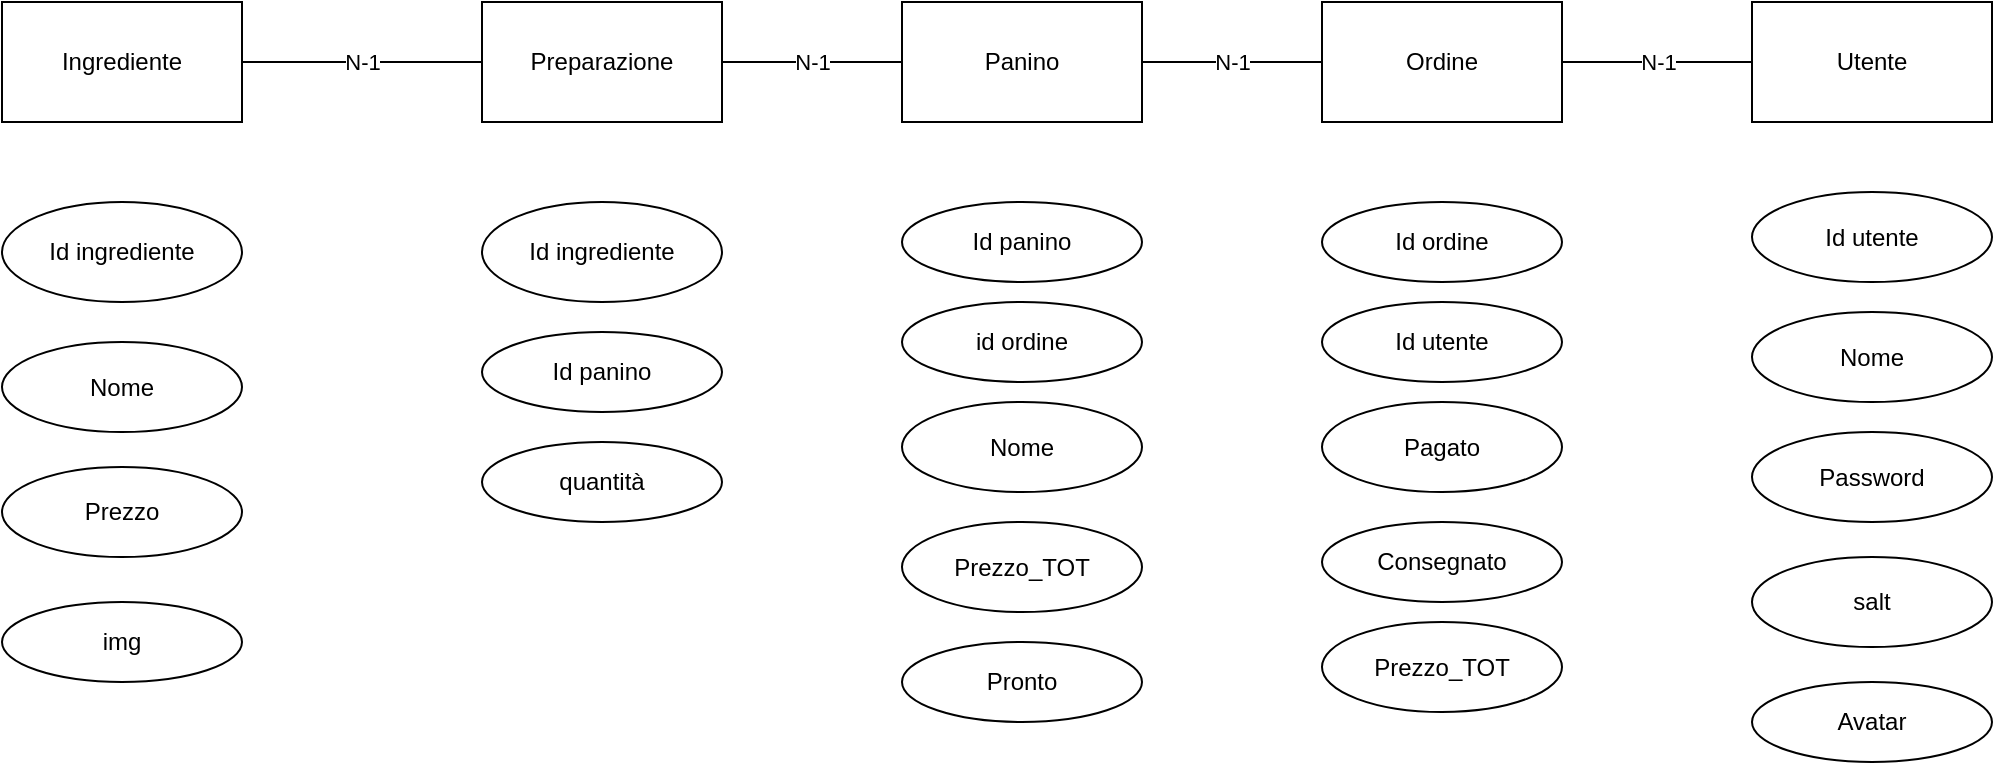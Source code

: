 <mxfile version="20.8.20" type="device"><diagram id="R2lEEEUBdFMjLlhIrx00" name="Page-1"><mxGraphModel dx="2097" dy="685" grid="1" gridSize="10" guides="1" tooltips="1" connect="1" arrows="1" fold="1" page="1" pageScale="1" pageWidth="850" pageHeight="1100" math="0" shadow="0" extFonts="Permanent Marker^https://fonts.googleapis.com/css?family=Permanent+Marker"><root><mxCell id="0"/><mxCell id="1" parent="0"/><mxCell id="2glVQEOcMKU5zCFe7ZSl-21" value="N-1" style="edgeStyle=orthogonalEdgeStyle;rounded=0;orthogonalLoop=1;jettySize=auto;html=1;exitX=1;exitY=0.5;exitDx=0;exitDy=0;entryX=0;entryY=0.5;entryDx=0;entryDy=0;endArrow=none;endFill=0;" parent="1" source="2glVQEOcMKU5zCFe7ZSl-1" target="2glVQEOcMKU5zCFe7ZSl-4" edge="1"><mxGeometry relative="1" as="geometry"/></mxCell><mxCell id="2glVQEOcMKU5zCFe7ZSl-1" value="Ingrediente" style="rounded=0;whiteSpace=wrap;html=1;" parent="1" vertex="1"><mxGeometry x="-800" y="60" width="120" height="60" as="geometry"/></mxCell><mxCell id="2glVQEOcMKU5zCFe7ZSl-23" value="N-1" style="edgeStyle=orthogonalEdgeStyle;rounded=0;orthogonalLoop=1;jettySize=auto;html=1;exitX=1;exitY=0.5;exitDx=0;exitDy=0;entryX=0;entryY=0.5;entryDx=0;entryDy=0;endArrow=none;endFill=0;" parent="1" source="2glVQEOcMKU5zCFe7ZSl-2" target="2glVQEOcMKU5zCFe7ZSl-3" edge="1"><mxGeometry relative="1" as="geometry"/></mxCell><mxCell id="2glVQEOcMKU5zCFe7ZSl-2" value="Ordine" style="rounded=0;whiteSpace=wrap;html=1;" parent="1" vertex="1"><mxGeometry x="-140" y="60" width="120" height="60" as="geometry"/></mxCell><mxCell id="2glVQEOcMKU5zCFe7ZSl-3" value="Utente" style="rounded=0;whiteSpace=wrap;html=1;" parent="1" vertex="1"><mxGeometry x="75" y="60" width="120" height="60" as="geometry"/></mxCell><mxCell id="2glVQEOcMKU5zCFe7ZSl-4" value="Preparazione" style="rounded=0;whiteSpace=wrap;html=1;" parent="1" vertex="1"><mxGeometry x="-560" y="60" width="120" height="60" as="geometry"/></mxCell><mxCell id="2glVQEOcMKU5zCFe7ZSl-5" value="Id ingrediente" style="ellipse;whiteSpace=wrap;html=1;" parent="1" vertex="1"><mxGeometry x="-560" y="160" width="120" height="50" as="geometry"/></mxCell><mxCell id="2glVQEOcMKU5zCFe7ZSl-6" value="Nome" style="ellipse;whiteSpace=wrap;html=1;" parent="1" vertex="1"><mxGeometry x="-800" y="230" width="120" height="45" as="geometry"/></mxCell><mxCell id="2glVQEOcMKU5zCFe7ZSl-7" value="Pagato" style="ellipse;whiteSpace=wrap;html=1;" parent="1" vertex="1"><mxGeometry x="-140" y="260" width="120" height="45" as="geometry"/></mxCell><mxCell id="2glVQEOcMKU5zCFe7ZSl-8" value="Consegnato" style="ellipse;whiteSpace=wrap;html=1;" parent="1" vertex="1"><mxGeometry x="-140" y="320" width="120" height="40" as="geometry"/></mxCell><mxCell id="2glVQEOcMKU5zCFe7ZSl-10" value="Id utente" style="ellipse;whiteSpace=wrap;html=1;" parent="1" vertex="1"><mxGeometry x="75" y="155" width="120" height="45" as="geometry"/></mxCell><mxCell id="2glVQEOcMKU5zCFe7ZSl-11" value="Id ordine" style="ellipse;whiteSpace=wrap;html=1;" parent="1" vertex="1"><mxGeometry x="-140" y="160" width="120" height="40" as="geometry"/></mxCell><mxCell id="2glVQEOcMKU5zCFe7ZSl-12" value="Prezzo" style="ellipse;whiteSpace=wrap;html=1;" parent="1" vertex="1"><mxGeometry x="-800" y="292.5" width="120" height="45" as="geometry"/></mxCell><mxCell id="2glVQEOcMKU5zCFe7ZSl-13" value="Id panino" style="ellipse;whiteSpace=wrap;html=1;" parent="1" vertex="1"><mxGeometry x="-560" y="225" width="120" height="40" as="geometry"/></mxCell><mxCell id="2glVQEOcMKU5zCFe7ZSl-14" value="Id utente" style="ellipse;whiteSpace=wrap;html=1;" parent="1" vertex="1"><mxGeometry x="-140" y="210" width="120" height="40" as="geometry"/></mxCell><mxCell id="2glVQEOcMKU5zCFe7ZSl-16" value="Id ingrediente" style="ellipse;whiteSpace=wrap;html=1;" parent="1" vertex="1"><mxGeometry x="-800" y="160" width="120" height="50" as="geometry"/></mxCell><mxCell id="2glVQEOcMKU5zCFe7ZSl-17" value="Prezzo_TOT" style="ellipse;whiteSpace=wrap;html=1;" parent="1" vertex="1"><mxGeometry x="-140" y="370" width="120" height="45" as="geometry"/></mxCell><mxCell id="flZ_NNOeDIRCCjJ7PGHz-1" value="quantità" style="ellipse;whiteSpace=wrap;html=1;" vertex="1" parent="1"><mxGeometry x="-560" y="280" width="120" height="40" as="geometry"/></mxCell><mxCell id="flZ_NNOeDIRCCjJ7PGHz-2" value="Panino" style="rounded=0;whiteSpace=wrap;html=1;" vertex="1" parent="1"><mxGeometry x="-350" y="60" width="120" height="60" as="geometry"/></mxCell><mxCell id="flZ_NNOeDIRCCjJ7PGHz-3" value="Nome" style="ellipse;whiteSpace=wrap;html=1;" vertex="1" parent="1"><mxGeometry x="-350" y="260" width="120" height="45" as="geometry"/></mxCell><mxCell id="flZ_NNOeDIRCCjJ7PGHz-4" value="Pronto" style="ellipse;whiteSpace=wrap;html=1;" vertex="1" parent="1"><mxGeometry x="-350" y="380" width="120" height="40" as="geometry"/></mxCell><mxCell id="flZ_NNOeDIRCCjJ7PGHz-5" value="Id panino" style="ellipse;whiteSpace=wrap;html=1;" vertex="1" parent="1"><mxGeometry x="-350" y="160" width="120" height="40" as="geometry"/></mxCell><mxCell id="flZ_NNOeDIRCCjJ7PGHz-6" value="id ordine" style="ellipse;whiteSpace=wrap;html=1;" vertex="1" parent="1"><mxGeometry x="-350" y="210" width="120" height="40" as="geometry"/></mxCell><mxCell id="flZ_NNOeDIRCCjJ7PGHz-10" value="N-1" style="edgeStyle=orthogonalEdgeStyle;rounded=0;orthogonalLoop=1;jettySize=auto;html=1;exitX=1;exitY=0.5;exitDx=0;exitDy=0;entryX=0;entryY=0.5;entryDx=0;entryDy=0;endArrow=none;endFill=0;" edge="1" parent="1" source="2glVQEOcMKU5zCFe7ZSl-4" target="flZ_NNOeDIRCCjJ7PGHz-2"><mxGeometry relative="1" as="geometry"><mxPoint x="-670" y="100" as="sourcePoint"/><mxPoint x="-550" y="100" as="targetPoint"/></mxGeometry></mxCell><mxCell id="flZ_NNOeDIRCCjJ7PGHz-11" value="N-1" style="edgeStyle=orthogonalEdgeStyle;rounded=0;orthogonalLoop=1;jettySize=auto;html=1;endArrow=none;endFill=0;entryX=0;entryY=0.5;entryDx=0;entryDy=0;exitX=1;exitY=0.5;exitDx=0;exitDy=0;" edge="1" parent="1" source="flZ_NNOeDIRCCjJ7PGHz-2" target="2glVQEOcMKU5zCFe7ZSl-2"><mxGeometry relative="1" as="geometry"><mxPoint x="-210" y="80" as="sourcePoint"/><mxPoint x="-160" y="90" as="targetPoint"/></mxGeometry></mxCell><mxCell id="flZ_NNOeDIRCCjJ7PGHz-12" value="Prezzo_TOT" style="ellipse;whiteSpace=wrap;html=1;" vertex="1" parent="1"><mxGeometry x="-350" y="320" width="120" height="45" as="geometry"/></mxCell><mxCell id="flZ_NNOeDIRCCjJ7PGHz-13" value="Nome" style="ellipse;whiteSpace=wrap;html=1;" vertex="1" parent="1"><mxGeometry x="75" y="215" width="120" height="45" as="geometry"/></mxCell><mxCell id="flZ_NNOeDIRCCjJ7PGHz-14" value="Password" style="ellipse;whiteSpace=wrap;html=1;" vertex="1" parent="1"><mxGeometry x="75" y="275" width="120" height="45" as="geometry"/></mxCell><mxCell id="flZ_NNOeDIRCCjJ7PGHz-15" value="salt" style="ellipse;whiteSpace=wrap;html=1;" vertex="1" parent="1"><mxGeometry x="75" y="337.5" width="120" height="45" as="geometry"/></mxCell><mxCell id="flZ_NNOeDIRCCjJ7PGHz-16" value="img" style="ellipse;whiteSpace=wrap;html=1;" vertex="1" parent="1"><mxGeometry x="-800" y="360" width="120" height="40" as="geometry"/></mxCell><mxCell id="flZ_NNOeDIRCCjJ7PGHz-17" value="Avatar" style="ellipse;whiteSpace=wrap;html=1;" vertex="1" parent="1"><mxGeometry x="75" y="400" width="120" height="40" as="geometry"/></mxCell></root></mxGraphModel></diagram></mxfile>